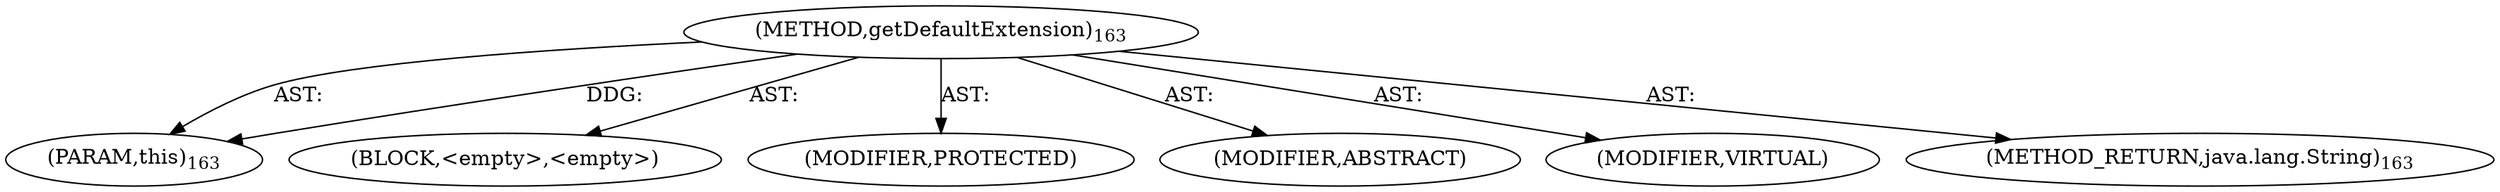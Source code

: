 digraph "getDefaultExtension" {  
"111669149703" [label = <(METHOD,getDefaultExtension)<SUB>163</SUB>> ]
"115964117004" [label = <(PARAM,this)<SUB>163</SUB>> ]
"25769803795" [label = <(BLOCK,&lt;empty&gt;,&lt;empty&gt;)> ]
"133143986192" [label = <(MODIFIER,PROTECTED)> ]
"133143986193" [label = <(MODIFIER,ABSTRACT)> ]
"133143986194" [label = <(MODIFIER,VIRTUAL)> ]
"128849018887" [label = <(METHOD_RETURN,java.lang.String)<SUB>163</SUB>> ]
  "111669149703" -> "115964117004"  [ label = "AST: "] 
  "111669149703" -> "25769803795"  [ label = "AST: "] 
  "111669149703" -> "133143986192"  [ label = "AST: "] 
  "111669149703" -> "133143986193"  [ label = "AST: "] 
  "111669149703" -> "133143986194"  [ label = "AST: "] 
  "111669149703" -> "128849018887"  [ label = "AST: "] 
  "111669149703" -> "115964117004"  [ label = "DDG: "] 
}
